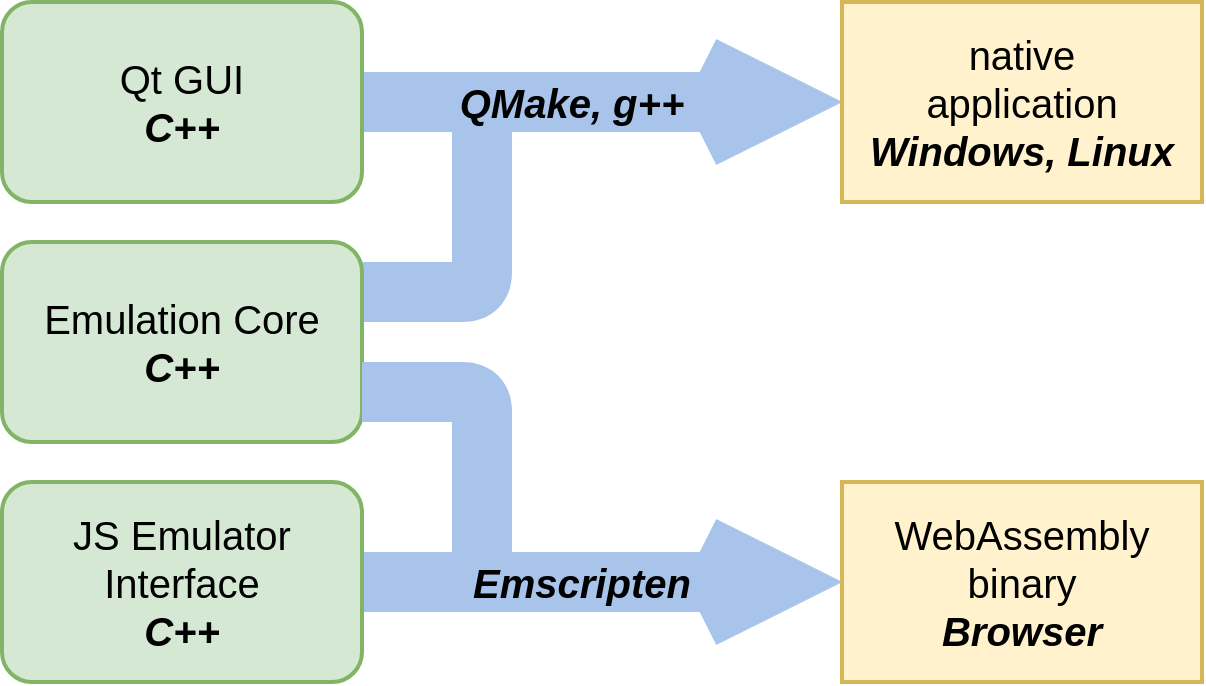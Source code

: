 <mxfile version="13.6.4" type="device"><diagram id="a0c9dUHkolD8Stx3UZfU" name="Page-1"><mxGraphModel dx="878" dy="611" grid="1" gridSize="10" guides="1" tooltips="1" connect="1" arrows="1" fold="1" page="1" pageScale="1" pageWidth="800" pageHeight="500" math="0" shadow="0"><root><mxCell id="0"/><mxCell id="1" parent="0"/><mxCell id="OSb-wdyqoUYpQtZvEFeo-28" value="" style="endArrow=open;html=1;strokeColor=#A9C4EB;strokeWidth=30;exitX=1;exitY=0.25;exitDx=0;exitDy=0;entryX=0;entryY=0.5;entryDx=0;entryDy=0;edgeStyle=orthogonalEdgeStyle;endFill=0;" parent="1" source="OSb-wdyqoUYpQtZvEFeo-1" target="OSb-wdyqoUYpQtZvEFeo-3" edge="1"><mxGeometry width="50" height="50" relative="1" as="geometry"><mxPoint x="390" y="390" as="sourcePoint"/><mxPoint x="440" y="340" as="targetPoint"/><Array as="points"><mxPoint x="260" y="165"/><mxPoint x="260" y="70"/></Array></mxGeometry></mxCell><mxCell id="OSb-wdyqoUYpQtZvEFeo-27" value="" style="endArrow=open;html=1;strokeColor=#A9C4EB;strokeWidth=30;exitX=1;exitY=0.5;exitDx=0;exitDy=0;entryX=0;entryY=0.5;entryDx=0;entryDy=0;edgeStyle=orthogonalEdgeStyle;endFill=0;" parent="1" source="OSb-wdyqoUYpQtZvEFeo-6" target="OSb-wdyqoUYpQtZvEFeo-4" edge="1"><mxGeometry width="50" height="50" relative="1" as="geometry"><mxPoint x="390" y="390" as="sourcePoint"/><mxPoint x="440" y="340" as="targetPoint"/><Array as="points"><mxPoint x="350" y="310"/><mxPoint x="350" y="310"/></Array></mxGeometry></mxCell><mxCell id="OSb-wdyqoUYpQtZvEFeo-1" value="Emulation Core&lt;br style=&quot;font-size: 20px&quot;&gt;&lt;b&gt;&lt;i&gt;C++&lt;/i&gt;&lt;/b&gt;" style="rounded=1;whiteSpace=wrap;html=1;fillColor=#d5e8d4;strokeColor=#82b366;fontSize=20;strokeWidth=2;" parent="1" vertex="1"><mxGeometry x="20" y="140" width="180" height="100" as="geometry"/></mxCell><mxCell id="OSb-wdyqoUYpQtZvEFeo-18" style="edgeStyle=orthogonalEdgeStyle;orthogonalLoop=1;jettySize=auto;html=1;exitX=1;exitY=0.5;exitDx=0;exitDy=0;entryX=0;entryY=0.5;entryDx=0;entryDy=0;strokeWidth=30;strokeColor=#A9C4EB;rounded=0;endArrow=open;endFill=0;" parent="1" source="OSb-wdyqoUYpQtZvEFeo-2" target="OSb-wdyqoUYpQtZvEFeo-3" edge="1"><mxGeometry relative="1" as="geometry"><Array as="points"/></mxGeometry></mxCell><mxCell id="OSb-wdyqoUYpQtZvEFeo-2" value="&lt;font style=&quot;font-size: 20px&quot;&gt;&lt;font style=&quot;font-size: 20px&quot;&gt;Qt GUI&lt;/font&gt;&lt;br&gt;&lt;b&gt;&lt;i&gt;C++&lt;/i&gt;&lt;/b&gt;&lt;/font&gt;" style="rounded=1;whiteSpace=wrap;html=1;fillColor=#d5e8d4;strokeColor=#82b366;fontSize=20;strokeWidth=2;" parent="1" vertex="1"><mxGeometry x="20" y="20" width="180" height="100" as="geometry"/></mxCell><mxCell id="OSb-wdyqoUYpQtZvEFeo-3" value="native&lt;br&gt;application&lt;br style=&quot;font-size: 20px&quot;&gt;&lt;b&gt;&lt;i&gt;Windows, Linux&lt;/i&gt;&lt;/b&gt;" style="rounded=0;whiteSpace=wrap;html=1;fillColor=#fff2cc;strokeColor=#d6b656;fontSize=20;strokeWidth=2;" parent="1" vertex="1"><mxGeometry x="440" y="20" width="180" height="100" as="geometry"/></mxCell><mxCell id="OSb-wdyqoUYpQtZvEFeo-4" value="WebAssembly&lt;br style=&quot;font-size: 20px&quot;&gt;binary&lt;br&gt;&lt;b&gt;&lt;i&gt;Browser&lt;/i&gt;&lt;/b&gt;" style="rounded=0;whiteSpace=wrap;html=1;fillColor=#fff2cc;strokeColor=#d6b656;fontSize=20;strokeWidth=2;" parent="1" vertex="1"><mxGeometry x="440" y="260" width="180" height="100" as="geometry"/></mxCell><mxCell id="OSb-wdyqoUYpQtZvEFeo-6" value="JS&amp;nbsp;Emulator&lt;br&gt;Interface&lt;br style=&quot;font-size: 20px&quot;&gt;&lt;b&gt;&lt;i&gt;C++&lt;/i&gt;&lt;/b&gt;" style="rounded=1;whiteSpace=wrap;html=1;fillColor=#d5e8d4;strokeColor=#82b366;fontSize=20;strokeWidth=2;" parent="1" vertex="1"><mxGeometry x="20" y="260" width="180" height="100" as="geometry"/></mxCell><mxCell id="OSb-wdyqoUYpQtZvEFeo-21" value="QMake, g++" style="text;html=1;strokeColor=none;fillColor=none;align=center;verticalAlign=middle;whiteSpace=wrap;rounded=0;fontStyle=3;fontSize=20;" parent="1" vertex="1"><mxGeometry x="240" y="50" width="130" height="40" as="geometry"/></mxCell><mxCell id="jrLMzzJD1KlfNwuEdCwn-6" value="" style="endArrow=open;html=1;strokeColor=#A9C4EB;strokeWidth=30;exitX=1;exitY=0.75;exitDx=0;exitDy=0;endFill=0;edgeStyle=orthogonalEdgeStyle;" edge="1" parent="1" source="OSb-wdyqoUYpQtZvEFeo-1"><mxGeometry width="50" height="50" relative="1" as="geometry"><mxPoint x="200" y="215" as="sourcePoint"/><mxPoint x="440" y="310" as="targetPoint"/><Array as="points"><mxPoint x="260" y="215"/><mxPoint x="260" y="310"/></Array></mxGeometry></mxCell><mxCell id="OSb-wdyqoUYpQtZvEFeo-34" value="Emscripten" style="text;html=1;strokeColor=none;fillColor=none;align=center;verticalAlign=middle;whiteSpace=wrap;rounded=0;fontStyle=3;fontSize=20;" parent="1" vertex="1"><mxGeometry x="250" y="290" width="120" height="40" as="geometry"/></mxCell></root></mxGraphModel></diagram></mxfile>